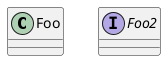 {
  "sha1": "fe2mwrg3vnmo3ddmnu1dkhpa6l4yrxs",
  "insertion": {
    "when": "2024-06-01T09:03:05.985Z",
    "user": "plantuml@gmail.com"
  }
}
@startuml
skinparam classBorderThickness .5
class Foo
interface Foo2
@enduml
